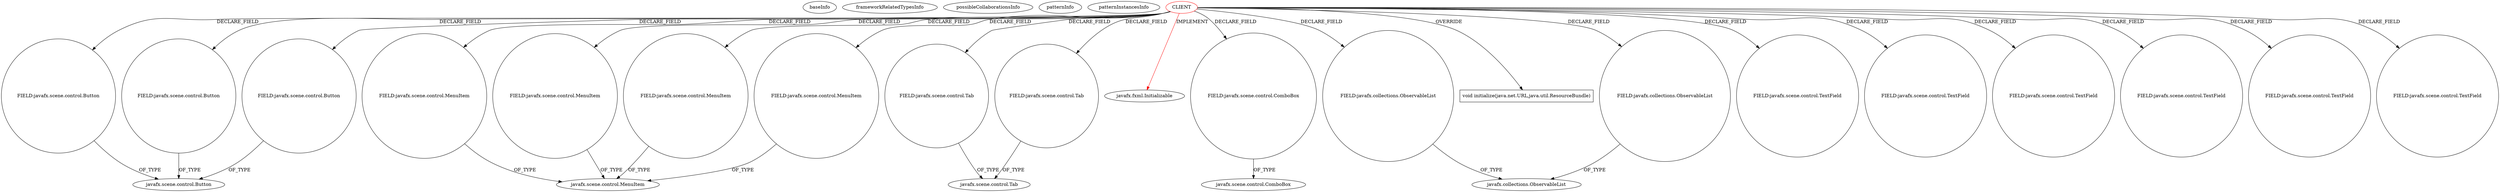 digraph {
baseInfo[graphId=2033,category="pattern",isAnonymous=false,possibleRelation=false]
frameworkRelatedTypesInfo[0="javafx.fxml.Initializable"]
possibleCollaborationsInfo[]
patternInfo[frequency=2.0,patternRootClient=0]
patternInstancesInfo[0="JustinAarden-C2J-Stamboom~/JustinAarden-C2J-Stamboom/C2J-Stamboom-master/src/stamboom/gui/StamboomFXController.java~StamboomFXController~734",1="JoshuaHanrahan-DVDCollectionApp~/JoshuaHanrahan-DVDCollectionApp/DVDCollectionApp-master/src/dvdcollectionapp/view/DvdcollectionappfxmlController.java~DvdcollectionappfxmlController~728"]
56[label="FIELD:javafx.scene.control.Tab",vertexType="FIELD_DECLARATION",isFrameworkType=false,shape=circle]
0[label="CLIENT",vertexType="ROOT_CLIENT_CLASS_DECLARATION",isFrameworkType=false,color=red]
6[label="FIELD:javafx.scene.control.Button",vertexType="FIELD_DECLARATION",isFrameworkType=false,shape=circle]
4[label="FIELD:javafx.scene.control.Button",vertexType="FIELD_DECLARATION",isFrameworkType=false,shape=circle]
10[label="FIELD:javafx.scene.control.Button",vertexType="FIELD_DECLARATION",isFrameworkType=false,shape=circle]
40[label="FIELD:javafx.scene.control.MenuItem",vertexType="FIELD_DECLARATION",isFrameworkType=false,shape=circle]
44[label="FIELD:javafx.scene.control.MenuItem",vertexType="FIELD_DECLARATION",isFrameworkType=false,shape=circle]
42[label="FIELD:javafx.scene.control.MenuItem",vertexType="FIELD_DECLARATION",isFrameworkType=false,shape=circle]
46[label="FIELD:javafx.scene.control.MenuItem",vertexType="FIELD_DECLARATION",isFrameworkType=false,shape=circle]
18[label="FIELD:javafx.scene.control.ComboBox",vertexType="FIELD_DECLARATION",isFrameworkType=false,shape=circle]
1[label="javafx.fxml.Initializable",vertexType="FRAMEWORK_INTERFACE_TYPE",isFrameworkType=false]
30[label="FIELD:javafx.collections.ObservableList",vertexType="FIELD_DECLARATION",isFrameworkType=false,shape=circle]
3[label="javafx.collections.ObservableList",vertexType="FRAMEWORK_INTERFACE_TYPE",isFrameworkType=false]
48[label="FIELD:javafx.collections.ObservableList",vertexType="FIELD_DECLARATION",isFrameworkType=false,shape=circle]
51[label="javafx.scene.control.Tab",vertexType="FRAMEWORK_CLASS_TYPE",isFrameworkType=false]
96[label="void initialize(java.net.URL,java.util.ResourceBundle)",vertexType="OVERRIDING_METHOD_DECLARATION",isFrameworkType=false,shape=box]
41[label="javafx.scene.control.MenuItem",vertexType="FRAMEWORK_CLASS_TYPE",isFrameworkType=false]
5[label="javafx.scene.control.Button",vertexType="FRAMEWORK_CLASS_TYPE",isFrameworkType=false]
15[label="javafx.scene.control.ComboBox",vertexType="FRAMEWORK_CLASS_TYPE",isFrameworkType=false]
54[label="FIELD:javafx.scene.control.Tab",vertexType="FIELD_DECLARATION",isFrameworkType=false,shape=circle]
82[label="FIELD:javafx.scene.control.TextField",vertexType="FIELD_DECLARATION",isFrameworkType=false,shape=circle]
68[label="FIELD:javafx.scene.control.TextField",vertexType="FIELD_DECLARATION",isFrameworkType=false,shape=circle]
74[label="FIELD:javafx.scene.control.TextField",vertexType="FIELD_DECLARATION",isFrameworkType=false,shape=circle]
66[label="FIELD:javafx.scene.control.TextField",vertexType="FIELD_DECLARATION",isFrameworkType=false,shape=circle]
70[label="FIELD:javafx.scene.control.TextField",vertexType="FIELD_DECLARATION",isFrameworkType=false,shape=circle]
86[label="FIELD:javafx.scene.control.TextField",vertexType="FIELD_DECLARATION",isFrameworkType=false,shape=circle]
0->1[label="IMPLEMENT",color=red]
0->56[label="DECLARE_FIELD"]
0->42[label="DECLARE_FIELD"]
10->5[label="OF_TYPE"]
0->86[label="DECLARE_FIELD"]
44->41[label="OF_TYPE"]
0->70[label="DECLARE_FIELD"]
0->40[label="DECLARE_FIELD"]
6->5[label="OF_TYPE"]
48->3[label="OF_TYPE"]
0->46[label="DECLARE_FIELD"]
46->41[label="OF_TYPE"]
0->18[label="DECLARE_FIELD"]
0->54[label="DECLARE_FIELD"]
40->41[label="OF_TYPE"]
56->51[label="OF_TYPE"]
0->66[label="DECLARE_FIELD"]
0->10[label="DECLARE_FIELD"]
18->15[label="OF_TYPE"]
0->68[label="DECLARE_FIELD"]
0->4[label="DECLARE_FIELD"]
0->6[label="DECLARE_FIELD"]
4->5[label="OF_TYPE"]
0->74[label="DECLARE_FIELD"]
0->82[label="DECLARE_FIELD"]
0->44[label="DECLARE_FIELD"]
30->3[label="OF_TYPE"]
54->51[label="OF_TYPE"]
0->30[label="DECLARE_FIELD"]
0->48[label="DECLARE_FIELD"]
0->96[label="OVERRIDE"]
42->41[label="OF_TYPE"]
}
